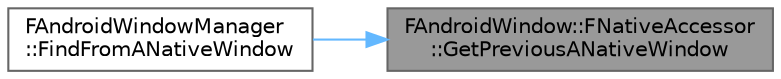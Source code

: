 digraph "FAndroidWindow::FNativeAccessor::GetPreviousANativeWindow"
{
 // INTERACTIVE_SVG=YES
 // LATEX_PDF_SIZE
  bgcolor="transparent";
  edge [fontname=Helvetica,fontsize=10,labelfontname=Helvetica,labelfontsize=10];
  node [fontname=Helvetica,fontsize=10,shape=box,height=0.2,width=0.4];
  rankdir="RL";
  Node1 [id="Node000001",label="FAndroidWindow::FNativeAccessor\l::GetPreviousANativeWindow",height=0.2,width=0.4,color="gray40", fillcolor="grey60", style="filled", fontcolor="black",tooltip=" "];
  Node1 -> Node2 [id="edge1_Node000001_Node000002",dir="back",color="steelblue1",style="solid",tooltip=" "];
  Node2 [id="Node000002",label="FAndroidWindowManager\l::FindFromANativeWindow",height=0.2,width=0.4,color="grey40", fillcolor="white", style="filled",URL="$db/d7e/classFAndroidWindowManager.html#a70033246548e39a09e5e57071ff25435",tooltip=" "];
}
